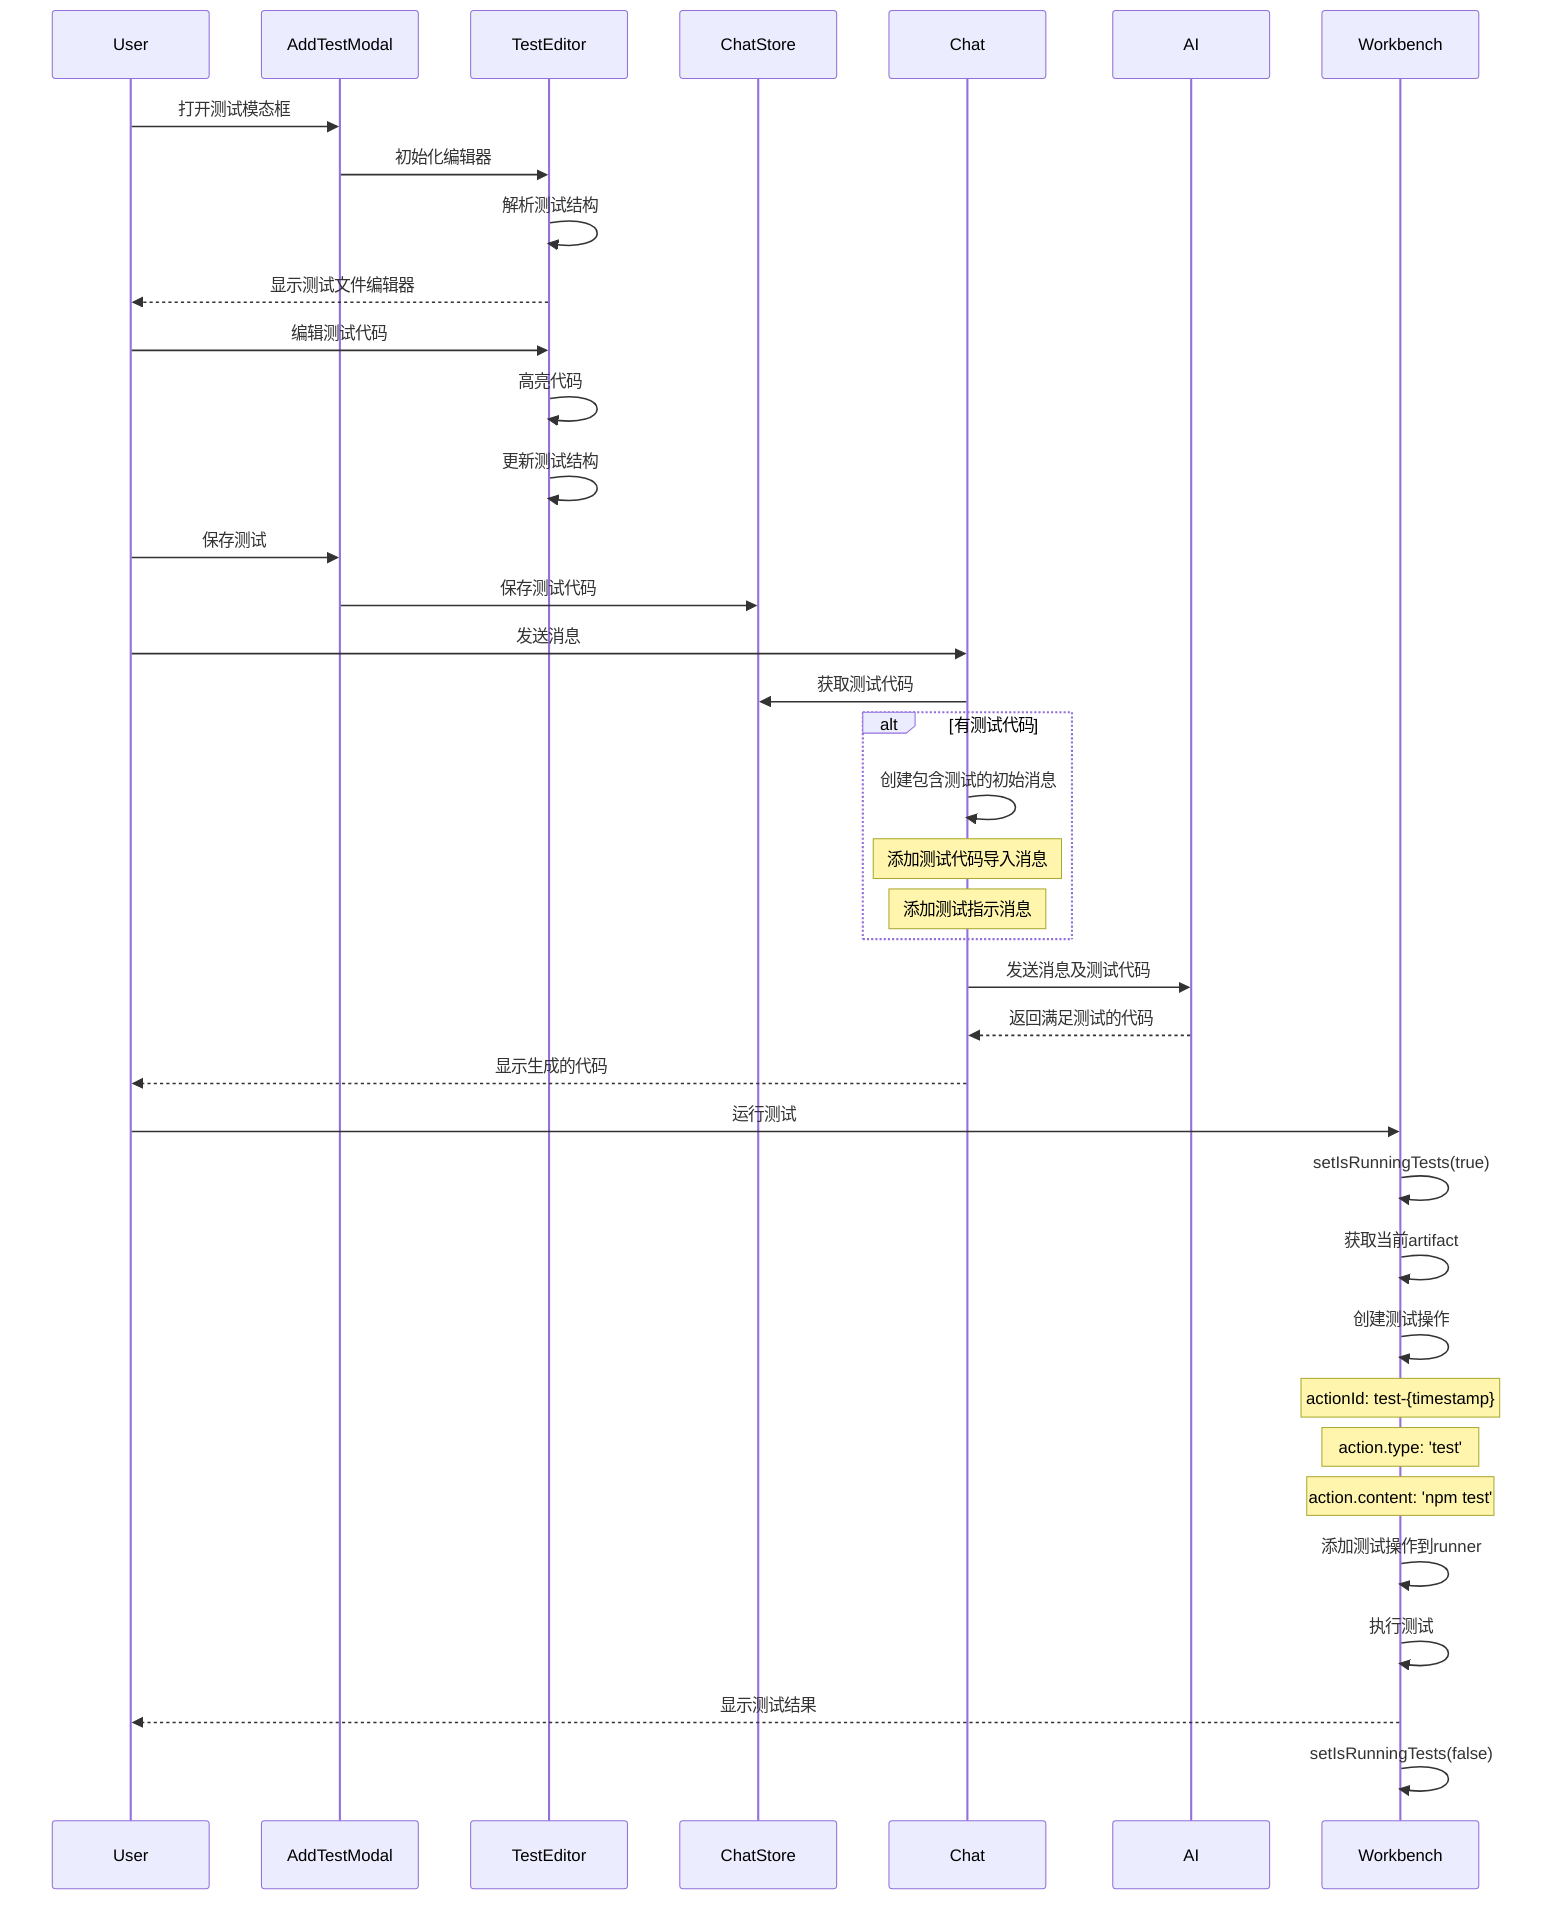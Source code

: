 sequenceDiagram
    participant User
    participant AddTestModal
    participant TestEditor
    participant ChatStore
    participant Chat
    participant AI
    participant Workbench

    User->>AddTestModal: 打开测试模态框
    
    AddTestModal->>TestEditor: 初始化编辑器
    TestEditor->>TestEditor: 解析测试结构
    TestEditor-->>User: 显示测试文件编辑器
    
    User->>TestEditor: 编辑测试代码
    TestEditor->>TestEditor: 高亮代码
    TestEditor->>TestEditor: 更新测试结构
    
    User->>AddTestModal: 保存测试
    AddTestModal->>ChatStore: 保存测试代码
    
    User->>Chat: 发送消息
    Chat->>ChatStore: 获取测试代码
    
    alt 有测试代码
        Chat->>Chat: 创建包含测试的初始消息
        Note over Chat: 添加测试代码导入消息
        Note over Chat: 添加测试指示消息
    end
    
    Chat->>AI: 发送消息及测试代码
    
    AI-->>Chat: 返回满足测试的代码
    Chat-->>User: 显示生成的代码
    
    User->>Workbench: 运行测试
    
    Workbench->>Workbench: setIsRunningTests(true)
    Workbench->>Workbench: 获取当前artifact
    
    Workbench->>Workbench: 创建测试操作
    Note over Workbench: actionId: test-{timestamp}
    Note over Workbench: action.type: 'test'
    Note over Workbench: action.content: 'npm test'
    
    Workbench->>Workbench: 添加测试操作到runner
    Workbench->>Workbench: 执行测试
    
    Workbench-->>User: 显示测试结果
    Workbench->>Workbench: setIsRunningTests(false)
